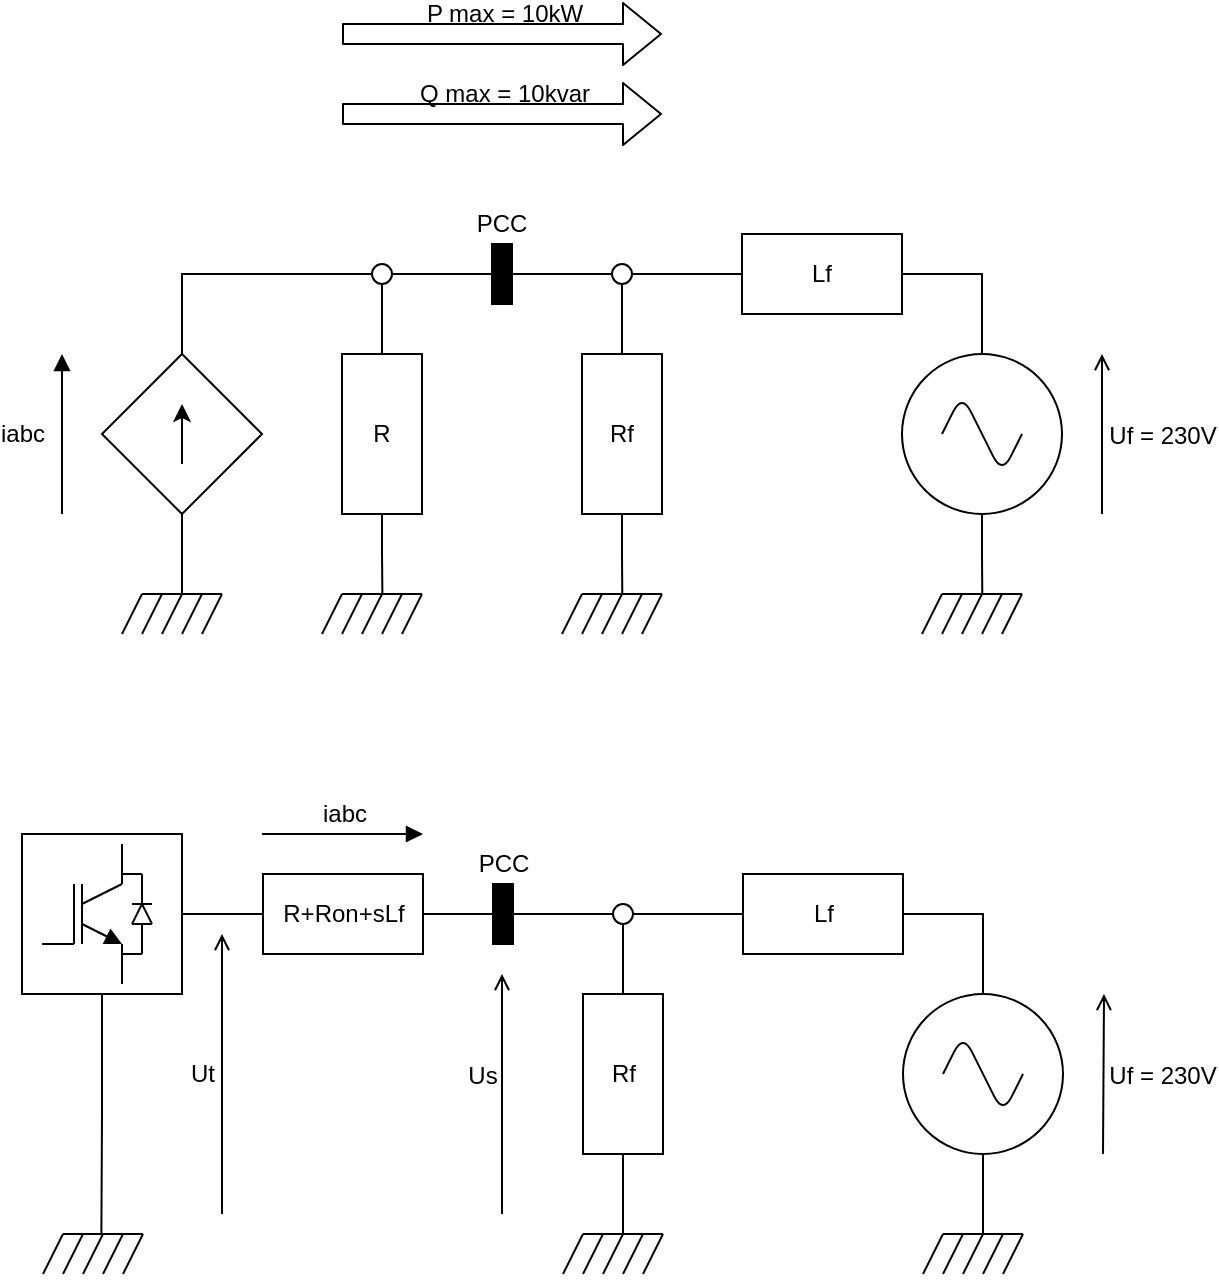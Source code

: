 <mxfile version="12.4.1" type="device" pages="1"><diagram id="AjQRMNMVKlbtVX7BQiwG" name="Page-1"><mxGraphModel dx="1185" dy="693" grid="1" gridSize="10" guides="1" tooltips="1" connect="1" arrows="1" fold="1" page="1" pageScale="1" pageWidth="1654" pageHeight="1169" math="0" shadow="0"><root><mxCell id="0"/><mxCell id="1" parent="0"/><mxCell id="vpfBsJLcN1-FIoaqTsZ0-9" style="edgeStyle=orthogonalEdgeStyle;rounded=0;orthogonalLoop=1;jettySize=auto;html=1;exitX=0.5;exitY=0;exitDx=0;exitDy=0;entryX=0;entryY=0.5;entryDx=0;entryDy=0;endArrow=none;endFill=0;" edge="1" parent="1" source="vpfBsJLcN1-FIoaqTsZ0-1" target="vpfBsJLcN1-FIoaqTsZ0-7"><mxGeometry relative="1" as="geometry"/></mxCell><mxCell id="vpfBsJLcN1-FIoaqTsZ0-18" style="edgeStyle=orthogonalEdgeStyle;rounded=0;orthogonalLoop=1;jettySize=auto;html=1;exitX=0.5;exitY=1;exitDx=0;exitDy=0;endArrow=none;endFill=0;" edge="1" parent="1" source="vpfBsJLcN1-FIoaqTsZ0-1"><mxGeometry relative="1" as="geometry"><mxPoint x="320" y="320" as="targetPoint"/></mxGeometry></mxCell><mxCell id="vpfBsJLcN1-FIoaqTsZ0-1" value="" style="rhombus;whiteSpace=wrap;html=1;" vertex="1" parent="1"><mxGeometry x="280" y="200" width="80" height="80" as="geometry"/></mxCell><mxCell id="vpfBsJLcN1-FIoaqTsZ0-2" value="" style="endArrow=classic;html=1;" edge="1" parent="1"><mxGeometry width="50" height="50" relative="1" as="geometry"><mxPoint x="320" y="255" as="sourcePoint"/><mxPoint x="320" y="225" as="targetPoint"/></mxGeometry></mxCell><mxCell id="vpfBsJLcN1-FIoaqTsZ0-25" style="edgeStyle=orthogonalEdgeStyle;rounded=0;orthogonalLoop=1;jettySize=auto;html=1;exitX=0.5;exitY=1;exitDx=0;exitDy=0;endArrow=none;endFill=0;" edge="1" parent="1" source="vpfBsJLcN1-FIoaqTsZ0-3"><mxGeometry relative="1" as="geometry"><mxPoint x="420.2" y="320" as="targetPoint"/></mxGeometry></mxCell><mxCell id="vpfBsJLcN1-FIoaqTsZ0-3" value="R" style="rounded=0;whiteSpace=wrap;html=1;" vertex="1" parent="1"><mxGeometry x="400" y="200" width="40" height="80" as="geometry"/></mxCell><mxCell id="vpfBsJLcN1-FIoaqTsZ0-8" style="edgeStyle=orthogonalEdgeStyle;rounded=0;orthogonalLoop=1;jettySize=auto;html=1;exitX=0.5;exitY=1;exitDx=0;exitDy=0;endArrow=none;endFill=0;entryX=0.5;entryY=0;entryDx=0;entryDy=0;" edge="1" parent="1" source="vpfBsJLcN1-FIoaqTsZ0-7" target="vpfBsJLcN1-FIoaqTsZ0-3"><mxGeometry relative="1" as="geometry"><mxPoint x="420" y="202.913" as="targetPoint"/></mxGeometry></mxCell><mxCell id="vpfBsJLcN1-FIoaqTsZ0-10" style="edgeStyle=orthogonalEdgeStyle;rounded=0;orthogonalLoop=1;jettySize=auto;html=1;exitX=1;exitY=0.5;exitDx=0;exitDy=0;endArrow=none;endFill=0;entryX=0;entryY=0.5;entryDx=0;entryDy=0;" edge="1" parent="1" source="vpfBsJLcN1-FIoaqTsZ0-7" target="vpfBsJLcN1-FIoaqTsZ0-11"><mxGeometry relative="1" as="geometry"><mxPoint x="480" y="160" as="targetPoint"/></mxGeometry></mxCell><mxCell id="vpfBsJLcN1-FIoaqTsZ0-7" value="" style="ellipse;whiteSpace=wrap;html=1;" vertex="1" parent="1"><mxGeometry x="415" y="155" width="10" height="10" as="geometry"/></mxCell><mxCell id="vpfBsJLcN1-FIoaqTsZ0-11" value="" style="rounded=0;whiteSpace=wrap;html=1;fillColor=#000000;" vertex="1" parent="1"><mxGeometry x="475" y="145" width="10" height="30" as="geometry"/></mxCell><mxCell id="vpfBsJLcN1-FIoaqTsZ0-12" value="" style="endArrow=none;html=1;" edge="1" parent="1"><mxGeometry width="50" height="50" relative="1" as="geometry"><mxPoint x="290" y="340" as="sourcePoint"/><mxPoint x="300" y="320" as="targetPoint"/></mxGeometry></mxCell><mxCell id="vpfBsJLcN1-FIoaqTsZ0-13" value="" style="endArrow=none;html=1;" edge="1" parent="1"><mxGeometry width="50" height="50" relative="1" as="geometry"><mxPoint x="300" y="340" as="sourcePoint"/><mxPoint x="310" y="320" as="targetPoint"/></mxGeometry></mxCell><mxCell id="vpfBsJLcN1-FIoaqTsZ0-14" value="" style="endArrow=none;html=1;" edge="1" parent="1"><mxGeometry width="50" height="50" relative="1" as="geometry"><mxPoint x="310" y="340" as="sourcePoint"/><mxPoint x="320" y="320" as="targetPoint"/></mxGeometry></mxCell><mxCell id="vpfBsJLcN1-FIoaqTsZ0-15" value="" style="endArrow=none;html=1;" edge="1" parent="1"><mxGeometry width="50" height="50" relative="1" as="geometry"><mxPoint x="320" y="340" as="sourcePoint"/><mxPoint x="330" y="320" as="targetPoint"/></mxGeometry></mxCell><mxCell id="vpfBsJLcN1-FIoaqTsZ0-16" value="" style="endArrow=none;html=1;" edge="1" parent="1"><mxGeometry width="50" height="50" relative="1" as="geometry"><mxPoint x="300" y="320" as="sourcePoint"/><mxPoint x="340" y="320" as="targetPoint"/></mxGeometry></mxCell><mxCell id="vpfBsJLcN1-FIoaqTsZ0-17" value="" style="endArrow=none;html=1;" edge="1" parent="1"><mxGeometry width="50" height="50" relative="1" as="geometry"><mxPoint x="330" y="340" as="sourcePoint"/><mxPoint x="340" y="320" as="targetPoint"/></mxGeometry></mxCell><mxCell id="vpfBsJLcN1-FIoaqTsZ0-19" value="" style="endArrow=none;html=1;" edge="1" parent="1"><mxGeometry width="50" height="50" relative="1" as="geometry"><mxPoint x="390" y="340" as="sourcePoint"/><mxPoint x="400" y="320" as="targetPoint"/></mxGeometry></mxCell><mxCell id="vpfBsJLcN1-FIoaqTsZ0-20" value="" style="endArrow=none;html=1;" edge="1" parent="1"><mxGeometry width="50" height="50" relative="1" as="geometry"><mxPoint x="400" y="340" as="sourcePoint"/><mxPoint x="410" y="320" as="targetPoint"/></mxGeometry></mxCell><mxCell id="vpfBsJLcN1-FIoaqTsZ0-21" value="" style="endArrow=none;html=1;" edge="1" parent="1"><mxGeometry width="50" height="50" relative="1" as="geometry"><mxPoint x="410" y="340" as="sourcePoint"/><mxPoint x="420" y="320" as="targetPoint"/></mxGeometry></mxCell><mxCell id="vpfBsJLcN1-FIoaqTsZ0-22" value="" style="endArrow=none;html=1;" edge="1" parent="1"><mxGeometry width="50" height="50" relative="1" as="geometry"><mxPoint x="420" y="340" as="sourcePoint"/><mxPoint x="430" y="320" as="targetPoint"/></mxGeometry></mxCell><mxCell id="vpfBsJLcN1-FIoaqTsZ0-23" value="" style="endArrow=none;html=1;" edge="1" parent="1"><mxGeometry width="50" height="50" relative="1" as="geometry"><mxPoint x="400" y="320" as="sourcePoint"/><mxPoint x="440" y="320" as="targetPoint"/></mxGeometry></mxCell><mxCell id="vpfBsJLcN1-FIoaqTsZ0-24" value="" style="endArrow=none;html=1;" edge="1" parent="1"><mxGeometry width="50" height="50" relative="1" as="geometry"><mxPoint x="430" y="340" as="sourcePoint"/><mxPoint x="440" y="320" as="targetPoint"/></mxGeometry></mxCell><mxCell id="vpfBsJLcN1-FIoaqTsZ0-76" style="edgeStyle=orthogonalEdgeStyle;rounded=0;orthogonalLoop=1;jettySize=auto;html=1;exitX=0;exitY=0.5;exitDx=0;exitDy=0;entryX=1;entryY=0.5;entryDx=0;entryDy=0;endArrow=none;endFill=0;" edge="1" parent="1" source="vpfBsJLcN1-FIoaqTsZ0-36" target="vpfBsJLcN1-FIoaqTsZ0-75"><mxGeometry relative="1" as="geometry"/></mxCell><mxCell id="vpfBsJLcN1-FIoaqTsZ0-36" value="Lf" style="rounded=0;whiteSpace=wrap;html=1;" vertex="1" parent="1"><mxGeometry x="600" y="140" width="80" height="40" as="geometry"/></mxCell><mxCell id="vpfBsJLcN1-FIoaqTsZ0-37" value="" style="endArrow=none;html=1;" edge="1" parent="1"><mxGeometry width="50" height="50" relative="1" as="geometry"><mxPoint x="690" y="340" as="sourcePoint"/><mxPoint x="700" y="320" as="targetPoint"/></mxGeometry></mxCell><mxCell id="vpfBsJLcN1-FIoaqTsZ0-38" value="" style="endArrow=none;html=1;" edge="1" parent="1"><mxGeometry width="50" height="50" relative="1" as="geometry"><mxPoint x="700" y="340" as="sourcePoint"/><mxPoint x="710" y="320" as="targetPoint"/></mxGeometry></mxCell><mxCell id="vpfBsJLcN1-FIoaqTsZ0-39" value="" style="endArrow=none;html=1;" edge="1" parent="1"><mxGeometry width="50" height="50" relative="1" as="geometry"><mxPoint x="710" y="340" as="sourcePoint"/><mxPoint x="720" y="320" as="targetPoint"/></mxGeometry></mxCell><mxCell id="vpfBsJLcN1-FIoaqTsZ0-40" value="" style="endArrow=none;html=1;" edge="1" parent="1"><mxGeometry width="50" height="50" relative="1" as="geometry"><mxPoint x="720" y="340" as="sourcePoint"/><mxPoint x="730" y="320" as="targetPoint"/></mxGeometry></mxCell><mxCell id="vpfBsJLcN1-FIoaqTsZ0-41" value="" style="endArrow=none;html=1;" edge="1" parent="1"><mxGeometry width="50" height="50" relative="1" as="geometry"><mxPoint x="700" y="320" as="sourcePoint"/><mxPoint x="740" y="320" as="targetPoint"/></mxGeometry></mxCell><mxCell id="vpfBsJLcN1-FIoaqTsZ0-42" value="" style="endArrow=none;html=1;" edge="1" parent="1"><mxGeometry width="50" height="50" relative="1" as="geometry"><mxPoint x="730" y="340" as="sourcePoint"/><mxPoint x="740" y="320" as="targetPoint"/></mxGeometry></mxCell><mxCell id="vpfBsJLcN1-FIoaqTsZ0-49" style="edgeStyle=orthogonalEdgeStyle;rounded=0;orthogonalLoop=1;jettySize=auto;html=1;exitX=0.5;exitY=1;exitDx=0;exitDy=0;endArrow=none;endFill=0;" edge="1" parent="1" source="vpfBsJLcN1-FIoaqTsZ0-48"><mxGeometry relative="1" as="geometry"><mxPoint x="720.143" y="320.19" as="targetPoint"/></mxGeometry></mxCell><mxCell id="vpfBsJLcN1-FIoaqTsZ0-50" style="edgeStyle=orthogonalEdgeStyle;rounded=0;orthogonalLoop=1;jettySize=auto;html=1;exitX=0.5;exitY=0;exitDx=0;exitDy=0;entryX=1;entryY=0.5;entryDx=0;entryDy=0;endArrow=none;endFill=0;" edge="1" parent="1" source="vpfBsJLcN1-FIoaqTsZ0-48" target="vpfBsJLcN1-FIoaqTsZ0-36"><mxGeometry relative="1" as="geometry"/></mxCell><mxCell id="vpfBsJLcN1-FIoaqTsZ0-48" value="" style="ellipse;whiteSpace=wrap;html=1;aspect=fixed;" vertex="1" parent="1"><mxGeometry x="680" y="200" width="80" height="80" as="geometry"/></mxCell><mxCell id="vpfBsJLcN1-FIoaqTsZ0-51" value="" style="endArrow=none;html=1;" edge="1" parent="1"><mxGeometry width="50" height="50" relative="1" as="geometry"><mxPoint x="700" y="240" as="sourcePoint"/><mxPoint x="740" y="240" as="targetPoint"/><Array as="points"><mxPoint x="710" y="220"/><mxPoint x="730" y="260"/></Array></mxGeometry></mxCell><mxCell id="vpfBsJLcN1-FIoaqTsZ0-53" value="" style="endArrow=open;html=1;endFill=0;" edge="1" parent="1"><mxGeometry width="50" height="50" relative="1" as="geometry"><mxPoint x="780" y="280" as="sourcePoint"/><mxPoint x="780" y="200" as="targetPoint"/></mxGeometry></mxCell><mxCell id="vpfBsJLcN1-FIoaqTsZ0-55" value="Uf = 230V" style="text;html=1;align=center;verticalAlign=middle;resizable=0;points=[];;labelBackgroundColor=#ffffff;" vertex="1" connectable="0" parent="vpfBsJLcN1-FIoaqTsZ0-53"><mxGeometry x="0.139" y="-2" relative="1" as="geometry"><mxPoint x="28" y="6" as="offset"/></mxGeometry></mxCell><mxCell id="vpfBsJLcN1-FIoaqTsZ0-56" value="PCC" style="text;html=1;strokeColor=none;fillColor=none;align=center;verticalAlign=middle;whiteSpace=wrap;rounded=0;" vertex="1" parent="1"><mxGeometry x="460" y="125" width="40" height="20" as="geometry"/></mxCell><mxCell id="vpfBsJLcN1-FIoaqTsZ0-57" value="" style="shape=flexArrow;endArrow=classic;html=1;" edge="1" parent="1"><mxGeometry width="50" height="50" relative="1" as="geometry"><mxPoint x="400" y="80" as="sourcePoint"/><mxPoint x="560" y="80" as="targetPoint"/></mxGeometry></mxCell><mxCell id="vpfBsJLcN1-FIoaqTsZ0-58" value="Q max = 10kvar" style="text;html=1;align=center;verticalAlign=middle;resizable=0;points=[];;labelBackgroundColor=none;" vertex="1" connectable="0" parent="vpfBsJLcN1-FIoaqTsZ0-57"><mxGeometry x="0.284" y="-1" relative="1" as="geometry"><mxPoint x="-21.5" y="-11" as="offset"/></mxGeometry></mxCell><mxCell id="vpfBsJLcN1-FIoaqTsZ0-61" value="" style="shape=flexArrow;endArrow=classic;html=1;" edge="1" parent="1"><mxGeometry width="50" height="50" relative="1" as="geometry"><mxPoint x="400" y="40" as="sourcePoint"/><mxPoint x="560" y="40" as="targetPoint"/></mxGeometry></mxCell><mxCell id="vpfBsJLcN1-FIoaqTsZ0-62" value="P max = 10kW" style="text;html=1;align=center;verticalAlign=middle;resizable=0;points=[];;labelBackgroundColor=none;" vertex="1" connectable="0" parent="vpfBsJLcN1-FIoaqTsZ0-61"><mxGeometry x="0.284" y="-1" relative="1" as="geometry"><mxPoint x="-21.5" y="-11" as="offset"/></mxGeometry></mxCell><mxCell id="vpfBsJLcN1-FIoaqTsZ0-63" value="" style="endArrow=block;html=1;endFill=1;" edge="1" parent="1"><mxGeometry width="50" height="50" relative="1" as="geometry"><mxPoint x="260" y="280" as="sourcePoint"/><mxPoint x="260" y="200" as="targetPoint"/></mxGeometry></mxCell><mxCell id="vpfBsJLcN1-FIoaqTsZ0-64" value="iabc" style="text;html=1;align=center;verticalAlign=middle;resizable=0;points=[];;labelBackgroundColor=#ffffff;" vertex="1" connectable="0" parent="vpfBsJLcN1-FIoaqTsZ0-63"><mxGeometry x="0.139" y="-2" relative="1" as="geometry"><mxPoint x="-22" y="5.5" as="offset"/></mxGeometry></mxCell><mxCell id="vpfBsJLcN1-FIoaqTsZ0-67" style="edgeStyle=orthogonalEdgeStyle;rounded=0;orthogonalLoop=1;jettySize=auto;html=1;exitX=0.5;exitY=1;exitDx=0;exitDy=0;endArrow=none;endFill=0;" edge="1" parent="1" source="vpfBsJLcN1-FIoaqTsZ0-68"><mxGeometry relative="1" as="geometry"><mxPoint x="540.143" y="320.19" as="targetPoint"/></mxGeometry></mxCell><mxCell id="vpfBsJLcN1-FIoaqTsZ0-78" style="edgeStyle=orthogonalEdgeStyle;rounded=0;orthogonalLoop=1;jettySize=auto;html=1;exitX=0.5;exitY=0;exitDx=0;exitDy=0;entryX=0.5;entryY=1;entryDx=0;entryDy=0;endArrow=none;endFill=0;" edge="1" parent="1" source="vpfBsJLcN1-FIoaqTsZ0-68" target="vpfBsJLcN1-FIoaqTsZ0-75"><mxGeometry relative="1" as="geometry"/></mxCell><mxCell id="vpfBsJLcN1-FIoaqTsZ0-68" value="Rf" style="rounded=0;whiteSpace=wrap;html=1;" vertex="1" parent="1"><mxGeometry x="520" y="200" width="40" height="80" as="geometry"/></mxCell><mxCell id="vpfBsJLcN1-FIoaqTsZ0-69" value="" style="endArrow=none;html=1;" edge="1" parent="1"><mxGeometry width="50" height="50" relative="1" as="geometry"><mxPoint x="510" y="340" as="sourcePoint"/><mxPoint x="520" y="320" as="targetPoint"/></mxGeometry></mxCell><mxCell id="vpfBsJLcN1-FIoaqTsZ0-70" value="" style="endArrow=none;html=1;" edge="1" parent="1"><mxGeometry width="50" height="50" relative="1" as="geometry"><mxPoint x="520" y="340" as="sourcePoint"/><mxPoint x="530" y="320" as="targetPoint"/></mxGeometry></mxCell><mxCell id="vpfBsJLcN1-FIoaqTsZ0-71" value="" style="endArrow=none;html=1;" edge="1" parent="1"><mxGeometry width="50" height="50" relative="1" as="geometry"><mxPoint x="530" y="340" as="sourcePoint"/><mxPoint x="540" y="320" as="targetPoint"/></mxGeometry></mxCell><mxCell id="vpfBsJLcN1-FIoaqTsZ0-72" value="" style="endArrow=none;html=1;" edge="1" parent="1"><mxGeometry width="50" height="50" relative="1" as="geometry"><mxPoint x="540" y="340" as="sourcePoint"/><mxPoint x="550" y="320" as="targetPoint"/></mxGeometry></mxCell><mxCell id="vpfBsJLcN1-FIoaqTsZ0-73" value="" style="endArrow=none;html=1;" edge="1" parent="1"><mxGeometry width="50" height="50" relative="1" as="geometry"><mxPoint x="520" y="320" as="sourcePoint"/><mxPoint x="560" y="320" as="targetPoint"/></mxGeometry></mxCell><mxCell id="vpfBsJLcN1-FIoaqTsZ0-74" value="" style="endArrow=none;html=1;" edge="1" parent="1"><mxGeometry width="50" height="50" relative="1" as="geometry"><mxPoint x="550" y="340" as="sourcePoint"/><mxPoint x="560" y="320" as="targetPoint"/></mxGeometry></mxCell><mxCell id="vpfBsJLcN1-FIoaqTsZ0-77" style="edgeStyle=orthogonalEdgeStyle;rounded=0;orthogonalLoop=1;jettySize=auto;html=1;exitX=0;exitY=0.5;exitDx=0;exitDy=0;entryX=1;entryY=0.5;entryDx=0;entryDy=0;endArrow=none;endFill=0;" edge="1" parent="1" source="vpfBsJLcN1-FIoaqTsZ0-75" target="vpfBsJLcN1-FIoaqTsZ0-11"><mxGeometry relative="1" as="geometry"/></mxCell><mxCell id="vpfBsJLcN1-FIoaqTsZ0-75" value="" style="ellipse;whiteSpace=wrap;html=1;" vertex="1" parent="1"><mxGeometry x="535" y="155" width="10" height="10" as="geometry"/></mxCell><mxCell id="vpfBsJLcN1-FIoaqTsZ0-136" style="edgeStyle=orthogonalEdgeStyle;rounded=0;orthogonalLoop=1;jettySize=auto;html=1;exitX=1;exitY=0.5;exitDx=0;exitDy=0;endArrow=none;endFill=0;entryX=0;entryY=0.5;entryDx=0;entryDy=0;" edge="1" parent="1" source="vpfBsJLcN1-FIoaqTsZ0-179" target="vpfBsJLcN1-FIoaqTsZ0-138"><mxGeometry relative="1" as="geometry"><mxPoint x="480.5" y="480" as="targetPoint"/><mxPoint x="425.207" y="480.103" as="sourcePoint"/></mxGeometry></mxCell><mxCell id="vpfBsJLcN1-FIoaqTsZ0-138" value="" style="rounded=0;whiteSpace=wrap;html=1;fillColor=#000000;" vertex="1" parent="1"><mxGeometry x="475.5" y="465" width="10" height="30" as="geometry"/></mxCell><mxCell id="vpfBsJLcN1-FIoaqTsZ0-151" style="edgeStyle=orthogonalEdgeStyle;rounded=0;orthogonalLoop=1;jettySize=auto;html=1;exitX=0;exitY=0.5;exitDx=0;exitDy=0;entryX=1;entryY=0.5;entryDx=0;entryDy=0;endArrow=none;endFill=0;" edge="1" parent="1" source="vpfBsJLcN1-FIoaqTsZ0-152" target="vpfBsJLcN1-FIoaqTsZ0-178"><mxGeometry relative="1" as="geometry"/></mxCell><mxCell id="vpfBsJLcN1-FIoaqTsZ0-152" value="Lf" style="rounded=0;whiteSpace=wrap;html=1;" vertex="1" parent="1"><mxGeometry x="600.5" y="460" width="80" height="40" as="geometry"/></mxCell><mxCell id="vpfBsJLcN1-FIoaqTsZ0-153" value="" style="endArrow=none;html=1;" edge="1" parent="1"><mxGeometry width="50" height="50" relative="1" as="geometry"><mxPoint x="690.5" y="660" as="sourcePoint"/><mxPoint x="700.5" y="640" as="targetPoint"/></mxGeometry></mxCell><mxCell id="vpfBsJLcN1-FIoaqTsZ0-154" value="" style="endArrow=none;html=1;" edge="1" parent="1"><mxGeometry width="50" height="50" relative="1" as="geometry"><mxPoint x="700.5" y="660" as="sourcePoint"/><mxPoint x="710.5" y="640" as="targetPoint"/></mxGeometry></mxCell><mxCell id="vpfBsJLcN1-FIoaqTsZ0-155" value="" style="endArrow=none;html=1;" edge="1" parent="1"><mxGeometry width="50" height="50" relative="1" as="geometry"><mxPoint x="710.5" y="660" as="sourcePoint"/><mxPoint x="720.5" y="640" as="targetPoint"/></mxGeometry></mxCell><mxCell id="vpfBsJLcN1-FIoaqTsZ0-156" value="" style="endArrow=none;html=1;" edge="1" parent="1"><mxGeometry width="50" height="50" relative="1" as="geometry"><mxPoint x="720.5" y="660" as="sourcePoint"/><mxPoint x="730.5" y="640" as="targetPoint"/></mxGeometry></mxCell><mxCell id="vpfBsJLcN1-FIoaqTsZ0-157" value="" style="endArrow=none;html=1;" edge="1" parent="1"><mxGeometry width="50" height="50" relative="1" as="geometry"><mxPoint x="700.5" y="640" as="sourcePoint"/><mxPoint x="740.5" y="640" as="targetPoint"/></mxGeometry></mxCell><mxCell id="vpfBsJLcN1-FIoaqTsZ0-158" value="" style="endArrow=none;html=1;" edge="1" parent="1"><mxGeometry width="50" height="50" relative="1" as="geometry"><mxPoint x="730.5" y="660" as="sourcePoint"/><mxPoint x="740.5" y="640" as="targetPoint"/></mxGeometry></mxCell><mxCell id="vpfBsJLcN1-FIoaqTsZ0-159" style="edgeStyle=orthogonalEdgeStyle;rounded=0;orthogonalLoop=1;jettySize=auto;html=1;exitX=0.5;exitY=1;exitDx=0;exitDy=0;endArrow=none;endFill=0;" edge="1" parent="1" source="vpfBsJLcN1-FIoaqTsZ0-161"><mxGeometry relative="1" as="geometry"><mxPoint x="720.5" y="640.333" as="targetPoint"/></mxGeometry></mxCell><mxCell id="vpfBsJLcN1-FIoaqTsZ0-160" style="edgeStyle=orthogonalEdgeStyle;rounded=0;orthogonalLoop=1;jettySize=auto;html=1;exitX=0.5;exitY=0;exitDx=0;exitDy=0;entryX=1;entryY=0.5;entryDx=0;entryDy=0;endArrow=none;endFill=0;" edge="1" parent="1" source="vpfBsJLcN1-FIoaqTsZ0-161" target="vpfBsJLcN1-FIoaqTsZ0-152"><mxGeometry relative="1" as="geometry"/></mxCell><mxCell id="vpfBsJLcN1-FIoaqTsZ0-161" value="" style="ellipse;whiteSpace=wrap;html=1;aspect=fixed;" vertex="1" parent="1"><mxGeometry x="680.5" y="520" width="80" height="80" as="geometry"/></mxCell><mxCell id="vpfBsJLcN1-FIoaqTsZ0-162" value="" style="endArrow=none;html=1;" edge="1" parent="1"><mxGeometry width="50" height="50" relative="1" as="geometry"><mxPoint x="700.5" y="560" as="sourcePoint"/><mxPoint x="740.5" y="560" as="targetPoint"/><Array as="points"><mxPoint x="710.5" y="540"/><mxPoint x="730.5" y="580"/></Array></mxGeometry></mxCell><mxCell id="vpfBsJLcN1-FIoaqTsZ0-163" value="" style="endArrow=open;html=1;endFill=0;" edge="1" parent="1"><mxGeometry width="50" height="50" relative="1" as="geometry"><mxPoint x="780.5" y="600" as="sourcePoint"/><mxPoint x="781" y="520" as="targetPoint"/></mxGeometry></mxCell><mxCell id="vpfBsJLcN1-FIoaqTsZ0-164" value="Uf = 230V" style="text;html=1;align=center;verticalAlign=middle;resizable=0;points=[];;labelBackgroundColor=#ffffff;" vertex="1" connectable="0" parent="vpfBsJLcN1-FIoaqTsZ0-163"><mxGeometry x="0.139" y="-2" relative="1" as="geometry"><mxPoint x="27" y="6" as="offset"/></mxGeometry></mxCell><mxCell id="vpfBsJLcN1-FIoaqTsZ0-165" value="PCC" style="text;html=1;strokeColor=none;fillColor=none;align=center;verticalAlign=middle;whiteSpace=wrap;rounded=0;" vertex="1" parent="1"><mxGeometry x="460.5" y="445" width="40" height="20" as="geometry"/></mxCell><mxCell id="vpfBsJLcN1-FIoaqTsZ0-166" value="" style="endArrow=block;html=1;endFill=1;" edge="1" parent="1"><mxGeometry width="50" height="50" relative="1" as="geometry"><mxPoint x="360" y="440" as="sourcePoint"/><mxPoint x="440.5" y="440" as="targetPoint"/></mxGeometry></mxCell><mxCell id="vpfBsJLcN1-FIoaqTsZ0-167" value="iabc" style="text;html=1;align=center;verticalAlign=middle;resizable=0;points=[];;labelBackgroundColor=#ffffff;" vertex="1" connectable="0" parent="vpfBsJLcN1-FIoaqTsZ0-166"><mxGeometry x="0.139" y="-2" relative="1" as="geometry"><mxPoint x="-5" y="-12" as="offset"/></mxGeometry></mxCell><mxCell id="vpfBsJLcN1-FIoaqTsZ0-168" style="edgeStyle=orthogonalEdgeStyle;rounded=0;orthogonalLoop=1;jettySize=auto;html=1;exitX=0.5;exitY=1;exitDx=0;exitDy=0;endArrow=none;endFill=0;" edge="1" parent="1" source="vpfBsJLcN1-FIoaqTsZ0-170"><mxGeometry relative="1" as="geometry"><mxPoint x="540.5" y="640.333" as="targetPoint"/></mxGeometry></mxCell><mxCell id="vpfBsJLcN1-FIoaqTsZ0-169" style="edgeStyle=orthogonalEdgeStyle;rounded=0;orthogonalLoop=1;jettySize=auto;html=1;exitX=0.5;exitY=0;exitDx=0;exitDy=0;entryX=0.5;entryY=1;entryDx=0;entryDy=0;endArrow=none;endFill=0;" edge="1" parent="1" source="vpfBsJLcN1-FIoaqTsZ0-170" target="vpfBsJLcN1-FIoaqTsZ0-178"><mxGeometry relative="1" as="geometry"/></mxCell><mxCell id="vpfBsJLcN1-FIoaqTsZ0-170" value="Rf" style="rounded=0;whiteSpace=wrap;html=1;" vertex="1" parent="1"><mxGeometry x="520.5" y="520" width="40" height="80" as="geometry"/></mxCell><mxCell id="vpfBsJLcN1-FIoaqTsZ0-171" value="" style="endArrow=none;html=1;" edge="1" parent="1"><mxGeometry width="50" height="50" relative="1" as="geometry"><mxPoint x="510.5" y="660" as="sourcePoint"/><mxPoint x="520.5" y="640" as="targetPoint"/></mxGeometry></mxCell><mxCell id="vpfBsJLcN1-FIoaqTsZ0-172" value="" style="endArrow=none;html=1;" edge="1" parent="1"><mxGeometry width="50" height="50" relative="1" as="geometry"><mxPoint x="520.5" y="660" as="sourcePoint"/><mxPoint x="530.5" y="640" as="targetPoint"/></mxGeometry></mxCell><mxCell id="vpfBsJLcN1-FIoaqTsZ0-173" value="" style="endArrow=none;html=1;" edge="1" parent="1"><mxGeometry width="50" height="50" relative="1" as="geometry"><mxPoint x="530.5" y="660" as="sourcePoint"/><mxPoint x="540.5" y="640" as="targetPoint"/></mxGeometry></mxCell><mxCell id="vpfBsJLcN1-FIoaqTsZ0-174" value="" style="endArrow=none;html=1;" edge="1" parent="1"><mxGeometry width="50" height="50" relative="1" as="geometry"><mxPoint x="540.5" y="660" as="sourcePoint"/><mxPoint x="550.5" y="640" as="targetPoint"/></mxGeometry></mxCell><mxCell id="vpfBsJLcN1-FIoaqTsZ0-175" value="" style="endArrow=none;html=1;" edge="1" parent="1"><mxGeometry width="50" height="50" relative="1" as="geometry"><mxPoint x="520.5" y="640" as="sourcePoint"/><mxPoint x="560.5" y="640" as="targetPoint"/></mxGeometry></mxCell><mxCell id="vpfBsJLcN1-FIoaqTsZ0-176" value="" style="endArrow=none;html=1;" edge="1" parent="1"><mxGeometry width="50" height="50" relative="1" as="geometry"><mxPoint x="550.5" y="660" as="sourcePoint"/><mxPoint x="560.5" y="640" as="targetPoint"/></mxGeometry></mxCell><mxCell id="vpfBsJLcN1-FIoaqTsZ0-177" style="edgeStyle=orthogonalEdgeStyle;rounded=0;orthogonalLoop=1;jettySize=auto;html=1;exitX=0;exitY=0.5;exitDx=0;exitDy=0;entryX=1;entryY=0.5;entryDx=0;entryDy=0;endArrow=none;endFill=0;" edge="1" parent="1" source="vpfBsJLcN1-FIoaqTsZ0-178" target="vpfBsJLcN1-FIoaqTsZ0-138"><mxGeometry relative="1" as="geometry"/></mxCell><mxCell id="vpfBsJLcN1-FIoaqTsZ0-178" value="" style="ellipse;whiteSpace=wrap;html=1;" vertex="1" parent="1"><mxGeometry x="535.5" y="475" width="10" height="10" as="geometry"/></mxCell><mxCell id="vpfBsJLcN1-FIoaqTsZ0-187" style="edgeStyle=orthogonalEdgeStyle;rounded=0;orthogonalLoop=1;jettySize=auto;html=1;exitX=0;exitY=0.5;exitDx=0;exitDy=0;entryX=1;entryY=0.5;entryDx=0;entryDy=0;endArrow=none;endFill=0;" edge="1" parent="1" source="vpfBsJLcN1-FIoaqTsZ0-179" target="vpfBsJLcN1-FIoaqTsZ0-180"><mxGeometry relative="1" as="geometry"/></mxCell><mxCell id="vpfBsJLcN1-FIoaqTsZ0-179" value="R+Ron+sLf" style="rounded=0;whiteSpace=wrap;html=1;" vertex="1" parent="1"><mxGeometry x="360.5" y="460" width="80" height="40" as="geometry"/></mxCell><mxCell id="vpfBsJLcN1-FIoaqTsZ0-210" style="edgeStyle=orthogonalEdgeStyle;rounded=0;orthogonalLoop=1;jettySize=auto;html=1;exitX=0.5;exitY=1;exitDx=0;exitDy=0;endArrow=none;endFill=0;" edge="1" parent="1" source="vpfBsJLcN1-FIoaqTsZ0-180"><mxGeometry relative="1" as="geometry"><mxPoint x="279.69" y="640" as="targetPoint"/></mxGeometry></mxCell><mxCell id="vpfBsJLcN1-FIoaqTsZ0-180" value="" style="rounded=0;whiteSpace=wrap;html=1;labelBackgroundColor=none;fillColor=#FFFFFF;" vertex="1" parent="1"><mxGeometry x="240" y="440" width="80" height="80" as="geometry"/></mxCell><mxCell id="vpfBsJLcN1-FIoaqTsZ0-181" value="" style="endArrow=none;html=1;" edge="1" parent="1"><mxGeometry width="50" height="50" relative="1" as="geometry"><mxPoint x="270" y="495" as="sourcePoint"/><mxPoint x="270" y="465" as="targetPoint"/></mxGeometry></mxCell><mxCell id="vpfBsJLcN1-FIoaqTsZ0-182" value="" style="endArrow=none;html=1;" edge="1" parent="1"><mxGeometry width="50" height="50" relative="1" as="geometry"><mxPoint x="270" y="475" as="sourcePoint"/><mxPoint x="290" y="465" as="targetPoint"/></mxGeometry></mxCell><mxCell id="vpfBsJLcN1-FIoaqTsZ0-183" value="" style="endArrow=block;html=1;endFill=1;" edge="1" parent="1"><mxGeometry width="50" height="50" relative="1" as="geometry"><mxPoint x="270" y="485" as="sourcePoint"/><mxPoint x="290" y="495" as="targetPoint"/></mxGeometry></mxCell><mxCell id="vpfBsJLcN1-FIoaqTsZ0-191" value="" style="endArrow=none;html=1;" edge="1" parent="1"><mxGeometry width="50" height="50" relative="1" as="geometry"><mxPoint x="266" y="495" as="sourcePoint"/><mxPoint x="266" y="465" as="targetPoint"/></mxGeometry></mxCell><mxCell id="vpfBsJLcN1-FIoaqTsZ0-192" value="" style="endArrow=none;html=1;" edge="1" parent="1"><mxGeometry width="50" height="50" relative="1" as="geometry"><mxPoint x="266" y="495" as="sourcePoint"/><mxPoint x="250" y="495" as="targetPoint"/></mxGeometry></mxCell><mxCell id="vpfBsJLcN1-FIoaqTsZ0-193" value="" style="endArrow=none;html=1;" edge="1" parent="1"><mxGeometry width="50" height="50" relative="1" as="geometry"><mxPoint x="300" y="460" as="sourcePoint"/><mxPoint x="290" y="460" as="targetPoint"/></mxGeometry></mxCell><mxCell id="vpfBsJLcN1-FIoaqTsZ0-194" value="" style="endArrow=none;html=1;" edge="1" parent="1"><mxGeometry width="50" height="50" relative="1" as="geometry"><mxPoint x="290" y="465" as="sourcePoint"/><mxPoint x="290" y="445" as="targetPoint"/></mxGeometry></mxCell><mxCell id="vpfBsJLcN1-FIoaqTsZ0-195" value="" style="endArrow=none;html=1;" edge="1" parent="1"><mxGeometry width="50" height="50" relative="1" as="geometry"><mxPoint x="290" y="515" as="sourcePoint"/><mxPoint x="290" y="495" as="targetPoint"/></mxGeometry></mxCell><mxCell id="vpfBsJLcN1-FIoaqTsZ0-196" value="" style="endArrow=none;html=1;" edge="1" parent="1"><mxGeometry width="50" height="50" relative="1" as="geometry"><mxPoint x="300" y="500" as="sourcePoint"/><mxPoint x="290" y="500" as="targetPoint"/></mxGeometry></mxCell><mxCell id="vpfBsJLcN1-FIoaqTsZ0-197" value="" style="endArrow=none;html=1;" edge="1" parent="1"><mxGeometry width="50" height="50" relative="1" as="geometry"><mxPoint x="300" y="500" as="sourcePoint"/><mxPoint x="300" y="485" as="targetPoint"/></mxGeometry></mxCell><mxCell id="vpfBsJLcN1-FIoaqTsZ0-199" value="" style="endArrow=none;html=1;" edge="1" parent="1"><mxGeometry width="50" height="50" relative="1" as="geometry"><mxPoint x="295" y="485" as="sourcePoint"/><mxPoint x="305" y="485" as="targetPoint"/></mxGeometry></mxCell><mxCell id="vpfBsJLcN1-FIoaqTsZ0-200" value="" style="endArrow=none;html=1;" edge="1" parent="1"><mxGeometry width="50" height="50" relative="1" as="geometry"><mxPoint x="300" y="475" as="sourcePoint"/><mxPoint x="305" y="485" as="targetPoint"/></mxGeometry></mxCell><mxCell id="vpfBsJLcN1-FIoaqTsZ0-201" value="" style="endArrow=none;html=1;" edge="1" parent="1"><mxGeometry width="50" height="50" relative="1" as="geometry"><mxPoint x="300" y="475" as="sourcePoint"/><mxPoint x="295" y="485" as="targetPoint"/></mxGeometry></mxCell><mxCell id="vpfBsJLcN1-FIoaqTsZ0-202" value="" style="endArrow=none;html=1;" edge="1" parent="1"><mxGeometry width="50" height="50" relative="1" as="geometry"><mxPoint x="295" y="475" as="sourcePoint"/><mxPoint x="305" y="475" as="targetPoint"/></mxGeometry></mxCell><mxCell id="vpfBsJLcN1-FIoaqTsZ0-203" value="" style="endArrow=none;html=1;" edge="1" parent="1"><mxGeometry width="50" height="50" relative="1" as="geometry"><mxPoint x="300" y="475" as="sourcePoint"/><mxPoint x="300" y="460" as="targetPoint"/></mxGeometry></mxCell><mxCell id="vpfBsJLcN1-FIoaqTsZ0-204" value="" style="endArrow=none;html=1;" edge="1" parent="1"><mxGeometry width="50" height="50" relative="1" as="geometry"><mxPoint x="250.5" y="660" as="sourcePoint"/><mxPoint x="260.5" y="640" as="targetPoint"/></mxGeometry></mxCell><mxCell id="vpfBsJLcN1-FIoaqTsZ0-205" value="" style="endArrow=none;html=1;" edge="1" parent="1"><mxGeometry width="50" height="50" relative="1" as="geometry"><mxPoint x="260.5" y="660" as="sourcePoint"/><mxPoint x="270.5" y="640" as="targetPoint"/></mxGeometry></mxCell><mxCell id="vpfBsJLcN1-FIoaqTsZ0-206" value="" style="endArrow=none;html=1;" edge="1" parent="1"><mxGeometry width="50" height="50" relative="1" as="geometry"><mxPoint x="270.5" y="660" as="sourcePoint"/><mxPoint x="280.5" y="640" as="targetPoint"/></mxGeometry></mxCell><mxCell id="vpfBsJLcN1-FIoaqTsZ0-207" value="" style="endArrow=none;html=1;" edge="1" parent="1"><mxGeometry width="50" height="50" relative="1" as="geometry"><mxPoint x="280.5" y="660" as="sourcePoint"/><mxPoint x="290.5" y="640" as="targetPoint"/></mxGeometry></mxCell><mxCell id="vpfBsJLcN1-FIoaqTsZ0-208" value="" style="endArrow=none;html=1;" edge="1" parent="1"><mxGeometry width="50" height="50" relative="1" as="geometry"><mxPoint x="260.5" y="640" as="sourcePoint"/><mxPoint x="300.5" y="640" as="targetPoint"/></mxGeometry></mxCell><mxCell id="vpfBsJLcN1-FIoaqTsZ0-209" value="" style="endArrow=none;html=1;" edge="1" parent="1"><mxGeometry width="50" height="50" relative="1" as="geometry"><mxPoint x="290.5" y="660" as="sourcePoint"/><mxPoint x="300.5" y="640" as="targetPoint"/></mxGeometry></mxCell><mxCell id="vpfBsJLcN1-FIoaqTsZ0-211" value="" style="endArrow=open;html=1;endFill=0;" edge="1" parent="1"><mxGeometry width="50" height="50" relative="1" as="geometry"><mxPoint x="340" y="630" as="sourcePoint"/><mxPoint x="340" y="490" as="targetPoint"/></mxGeometry></mxCell><mxCell id="vpfBsJLcN1-FIoaqTsZ0-213" value="Ut" style="text;html=1;align=center;verticalAlign=middle;resizable=0;points=[];;labelBackgroundColor=#ffffff;" vertex="1" connectable="0" parent="vpfBsJLcN1-FIoaqTsZ0-211"><mxGeometry x="0.427" y="-2" relative="1" as="geometry"><mxPoint x="-12" y="30" as="offset"/></mxGeometry></mxCell><mxCell id="vpfBsJLcN1-FIoaqTsZ0-214" value="" style="endArrow=open;html=1;endFill=0;" edge="1" parent="1"><mxGeometry width="50" height="50" relative="1" as="geometry"><mxPoint x="480" y="630" as="sourcePoint"/><mxPoint x="480" y="510" as="targetPoint"/></mxGeometry></mxCell><mxCell id="vpfBsJLcN1-FIoaqTsZ0-215" value="Us" style="text;html=1;align=center;verticalAlign=middle;resizable=0;points=[];;labelBackgroundColor=#ffffff;" vertex="1" connectable="0" parent="vpfBsJLcN1-FIoaqTsZ0-214"><mxGeometry x="0.427" y="-2" relative="1" as="geometry"><mxPoint x="-12" y="16" as="offset"/></mxGeometry></mxCell></root></mxGraphModel></diagram></mxfile>